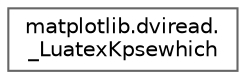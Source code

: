 digraph "Graphical Class Hierarchy"
{
 // LATEX_PDF_SIZE
  bgcolor="transparent";
  edge [fontname=Helvetica,fontsize=10,labelfontname=Helvetica,labelfontsize=10];
  node [fontname=Helvetica,fontsize=10,shape=box,height=0.2,width=0.4];
  rankdir="LR";
  Node0 [id="Node000000",label="matplotlib.dviread.\l_LuatexKpsewhich",height=0.2,width=0.4,color="grey40", fillcolor="white", style="filled",URL="$db/d58/classmatplotlib_1_1dviread_1_1__LuatexKpsewhich.html",tooltip=" "];
}
